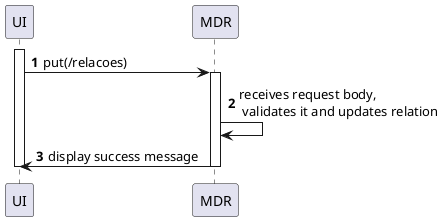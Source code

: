 @startuml
autonumber
'hide footbox

		participant "UI" as ui
		participant "MDR" as mdr

    activate ui
		ui->mdr:put(/relacoes)
    activate mdr

    mdr->mdr: receives request body, \n validates it and updates relation
    mdr->ui: display success message

    deactivate mdr
    deactivate ui
    @enduml
